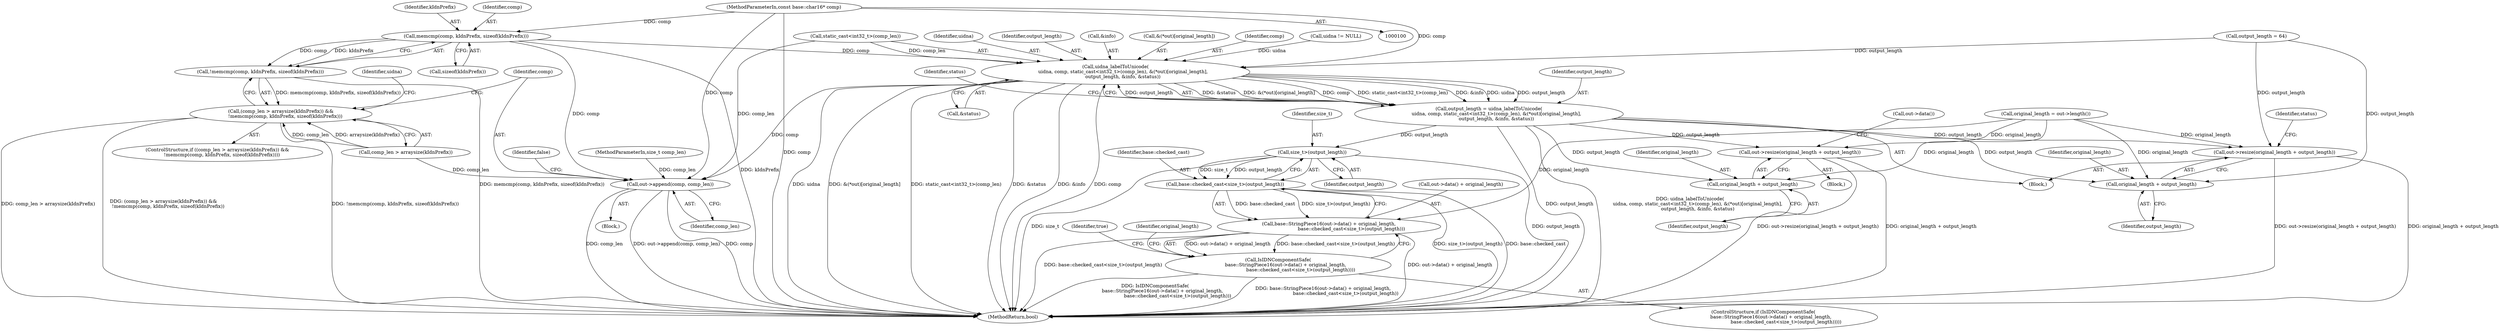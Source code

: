 digraph "0_Chrome_08cb718ba7c3961c1006176c9faba0a5841ec792_1@API" {
"1000123" [label="(Call,memcmp(comp, kIdnPrefix, sizeof(kIdnPrefix)))"];
"1000101" [label="(MethodParameterIn,const base::char16* comp)"];
"1000122" [label="(Call,!memcmp(comp, kIdnPrefix, sizeof(kIdnPrefix)))"];
"1000117" [label="(Call,(comp_len > arraysize(kIdnPrefix)) &&\n      !memcmp(comp, kIdnPrefix, sizeof(kIdnPrefix)))"];
"1000163" [label="(Call,uidna_labelToUnicode(\n          uidna, comp, static_cast<int32_t>(comp_len), &(*out)[original_length],\n          output_length, &info, &status))"];
"1000161" [label="(Call,output_length = uidna_labelToUnicode(\n          uidna, comp, static_cast<int32_t>(comp_len), &(*out)[original_length],\n          output_length, &info, &status))"];
"1000154" [label="(Call,out->resize(original_length + output_length))"];
"1000155" [label="(Call,original_length + output_length)"];
"1000198" [label="(Call,out->resize(original_length + output_length))"];
"1000199" [label="(Call,original_length + output_length)"];
"1000210" [label="(Call,size_t>(output_length))"];
"1000208" [label="(Call,base::checked_cast<size_t>(output_length))"];
"1000204" [label="(Call,base::StringPiece16(out->data() + original_length,\n                              base::checked_cast<size_t>(output_length)))"];
"1000203" [label="(Call,IsIDNComponentSafe(\n          base::StringPiece16(out->data() + original_length,\n                              base::checked_cast<size_t>(output_length))))"];
"1000217" [label="(Call,out->append(comp, comp_len))"];
"1000209" [label="(Identifier,base::checked_cast)"];
"1000116" [label="(ControlStructure,if ((comp_len > arraysize(kIdnPrefix)) &&\n      !memcmp(comp, kIdnPrefix, sizeof(kIdnPrefix))))"];
"1000204" [label="(Call,base::StringPiece16(out->data() + original_length,\n                              base::checked_cast<size_t>(output_length)))"];
"1000161" [label="(Call,output_length = uidna_labelToUnicode(\n          uidna, comp, static_cast<int32_t>(comp_len), &(*out)[original_length],\n          output_length, &info, &status))"];
"1000124" [label="(Identifier,comp)"];
"1000177" [label="(Call,&status)"];
"1000156" [label="(Identifier,original_length)"];
"1000218" [label="(Identifier,comp)"];
"1000200" [label="(Identifier,original_length)"];
"1000118" [label="(Call,comp_len > arraysize(kIdnPrefix))"];
"1000123" [label="(Call,memcmp(comp, kIdnPrefix, sizeof(kIdnPrefix)))"];
"1000210" [label="(Call,size_t>(output_length))"];
"1000203" [label="(Call,IsIDNComponentSafe(\n          base::StringPiece16(out->data() + original_length,\n                              base::checked_cast<size_t>(output_length))))"];
"1000125" [label="(Identifier,kIdnPrefix)"];
"1000166" [label="(Call,static_cast<int32_t>(comp_len))"];
"1000155" [label="(Call,original_length + output_length)"];
"1000212" [label="(Identifier,output_length)"];
"1000164" [label="(Identifier,uidna)"];
"1000174" [label="(Identifier,output_length)"];
"1000159" [label="(Identifier,status)"];
"1000198" [label="(Call,out->resize(original_length + output_length))"];
"1000140" [label="(Call,original_length = out->length())"];
"1000162" [label="(Identifier,output_length)"];
"1000219" [label="(Identifier,comp_len)"];
"1000211" [label="(Identifier,size_t)"];
"1000217" [label="(Call,out->append(comp, comp_len))"];
"1000214" [label="(Identifier,true)"];
"1000157" [label="(Identifier,output_length)"];
"1000197" [label="(Block,)"];
"1000126" [label="(Call,sizeof(kIdnPrefix))"];
"1000144" [label="(Call,output_length = 64)"];
"1000205" [label="(Call,out->data() + original_length)"];
"1000201" [label="(Identifier,output_length)"];
"1000117" [label="(Call,(comp_len > arraysize(kIdnPrefix)) &&\n      !memcmp(comp, kIdnPrefix, sizeof(kIdnPrefix)))"];
"1000101" [label="(MethodParameterIn,const base::char16* comp)"];
"1000221" [label="(Identifier,false)"];
"1000175" [label="(Call,&info)"];
"1000206" [label="(Call,out->data())"];
"1000163" [label="(Call,uidna_labelToUnicode(\n          uidna, comp, static_cast<int32_t>(comp_len), &(*out)[original_length],\n          output_length, &info, &status))"];
"1000153" [label="(Block,)"];
"1000102" [label="(MethodParameterIn,size_t comp_len)"];
"1000154" [label="(Call,out->resize(original_length + output_length))"];
"1000122" [label="(Call,!memcmp(comp, kIdnPrefix, sizeof(kIdnPrefix)))"];
"1000104" [label="(Block,)"];
"1000208" [label="(Call,base::checked_cast<size_t>(output_length))"];
"1000216" [label="(Identifier,original_length)"];
"1000181" [label="(Identifier,status)"];
"1000222" [label="(MethodReturn,bool)"];
"1000131" [label="(Identifier,uidna)"];
"1000202" [label="(ControlStructure,if (IsIDNComponentSafe(\n          base::StringPiece16(out->data() + original_length,\n                              base::checked_cast<size_t>(output_length)))))"];
"1000199" [label="(Call,original_length + output_length)"];
"1000169" [label="(Call,&(*out)[original_length])"];
"1000165" [label="(Identifier,comp)"];
"1000136" [label="(Call,uidna != NULL)"];
"1000123" -> "1000122"  [label="AST: "];
"1000123" -> "1000126"  [label="CFG: "];
"1000124" -> "1000123"  [label="AST: "];
"1000125" -> "1000123"  [label="AST: "];
"1000126" -> "1000123"  [label="AST: "];
"1000122" -> "1000123"  [label="CFG: "];
"1000123" -> "1000222"  [label="DDG: kIdnPrefix"];
"1000123" -> "1000122"  [label="DDG: comp"];
"1000123" -> "1000122"  [label="DDG: kIdnPrefix"];
"1000101" -> "1000123"  [label="DDG: comp"];
"1000123" -> "1000163"  [label="DDG: comp"];
"1000123" -> "1000217"  [label="DDG: comp"];
"1000101" -> "1000100"  [label="AST: "];
"1000101" -> "1000222"  [label="DDG: comp"];
"1000101" -> "1000163"  [label="DDG: comp"];
"1000101" -> "1000217"  [label="DDG: comp"];
"1000122" -> "1000117"  [label="AST: "];
"1000117" -> "1000122"  [label="CFG: "];
"1000122" -> "1000222"  [label="DDG: memcmp(comp, kIdnPrefix, sizeof(kIdnPrefix))"];
"1000122" -> "1000117"  [label="DDG: memcmp(comp, kIdnPrefix, sizeof(kIdnPrefix))"];
"1000117" -> "1000116"  [label="AST: "];
"1000117" -> "1000118"  [label="CFG: "];
"1000118" -> "1000117"  [label="AST: "];
"1000131" -> "1000117"  [label="CFG: "];
"1000218" -> "1000117"  [label="CFG: "];
"1000117" -> "1000222"  [label="DDG: comp_len > arraysize(kIdnPrefix)"];
"1000117" -> "1000222"  [label="DDG: (comp_len > arraysize(kIdnPrefix)) &&\n      !memcmp(comp, kIdnPrefix, sizeof(kIdnPrefix))"];
"1000117" -> "1000222"  [label="DDG: !memcmp(comp, kIdnPrefix, sizeof(kIdnPrefix))"];
"1000118" -> "1000117"  [label="DDG: comp_len"];
"1000118" -> "1000117"  [label="DDG: arraysize(kIdnPrefix)"];
"1000163" -> "1000161"  [label="AST: "];
"1000163" -> "1000177"  [label="CFG: "];
"1000164" -> "1000163"  [label="AST: "];
"1000165" -> "1000163"  [label="AST: "];
"1000166" -> "1000163"  [label="AST: "];
"1000169" -> "1000163"  [label="AST: "];
"1000174" -> "1000163"  [label="AST: "];
"1000175" -> "1000163"  [label="AST: "];
"1000177" -> "1000163"  [label="AST: "];
"1000161" -> "1000163"  [label="CFG: "];
"1000163" -> "1000222"  [label="DDG: uidna"];
"1000163" -> "1000222"  [label="DDG: &(*out)[original_length]"];
"1000163" -> "1000222"  [label="DDG: static_cast<int32_t>(comp_len)"];
"1000163" -> "1000222"  [label="DDG: &status"];
"1000163" -> "1000222"  [label="DDG: &info"];
"1000163" -> "1000222"  [label="DDG: comp"];
"1000163" -> "1000161"  [label="DDG: &status"];
"1000163" -> "1000161"  [label="DDG: &(*out)[original_length]"];
"1000163" -> "1000161"  [label="DDG: comp"];
"1000163" -> "1000161"  [label="DDG: static_cast<int32_t>(comp_len)"];
"1000163" -> "1000161"  [label="DDG: &info"];
"1000163" -> "1000161"  [label="DDG: uidna"];
"1000163" -> "1000161"  [label="DDG: output_length"];
"1000136" -> "1000163"  [label="DDG: uidna"];
"1000166" -> "1000163"  [label="DDG: comp_len"];
"1000144" -> "1000163"  [label="DDG: output_length"];
"1000161" -> "1000163"  [label="DDG: output_length"];
"1000163" -> "1000217"  [label="DDG: comp"];
"1000161" -> "1000153"  [label="AST: "];
"1000162" -> "1000161"  [label="AST: "];
"1000181" -> "1000161"  [label="CFG: "];
"1000161" -> "1000222"  [label="DDG: uidna_labelToUnicode(\n          uidna, comp, static_cast<int32_t>(comp_len), &(*out)[original_length],\n          output_length, &info, &status)"];
"1000161" -> "1000222"  [label="DDG: output_length"];
"1000161" -> "1000154"  [label="DDG: output_length"];
"1000161" -> "1000155"  [label="DDG: output_length"];
"1000161" -> "1000198"  [label="DDG: output_length"];
"1000161" -> "1000199"  [label="DDG: output_length"];
"1000161" -> "1000210"  [label="DDG: output_length"];
"1000154" -> "1000153"  [label="AST: "];
"1000154" -> "1000155"  [label="CFG: "];
"1000155" -> "1000154"  [label="AST: "];
"1000159" -> "1000154"  [label="CFG: "];
"1000154" -> "1000222"  [label="DDG: original_length + output_length"];
"1000154" -> "1000222"  [label="DDG: out->resize(original_length + output_length)"];
"1000140" -> "1000154"  [label="DDG: original_length"];
"1000144" -> "1000154"  [label="DDG: output_length"];
"1000155" -> "1000157"  [label="CFG: "];
"1000156" -> "1000155"  [label="AST: "];
"1000157" -> "1000155"  [label="AST: "];
"1000140" -> "1000155"  [label="DDG: original_length"];
"1000144" -> "1000155"  [label="DDG: output_length"];
"1000198" -> "1000197"  [label="AST: "];
"1000198" -> "1000199"  [label="CFG: "];
"1000199" -> "1000198"  [label="AST: "];
"1000206" -> "1000198"  [label="CFG: "];
"1000198" -> "1000222"  [label="DDG: original_length + output_length"];
"1000198" -> "1000222"  [label="DDG: out->resize(original_length + output_length)"];
"1000140" -> "1000198"  [label="DDG: original_length"];
"1000199" -> "1000201"  [label="CFG: "];
"1000200" -> "1000199"  [label="AST: "];
"1000201" -> "1000199"  [label="AST: "];
"1000140" -> "1000199"  [label="DDG: original_length"];
"1000210" -> "1000208"  [label="AST: "];
"1000210" -> "1000212"  [label="CFG: "];
"1000211" -> "1000210"  [label="AST: "];
"1000212" -> "1000210"  [label="AST: "];
"1000208" -> "1000210"  [label="CFG: "];
"1000210" -> "1000222"  [label="DDG: output_length"];
"1000210" -> "1000222"  [label="DDG: size_t"];
"1000210" -> "1000208"  [label="DDG: size_t"];
"1000210" -> "1000208"  [label="DDG: output_length"];
"1000208" -> "1000204"  [label="AST: "];
"1000209" -> "1000208"  [label="AST: "];
"1000204" -> "1000208"  [label="CFG: "];
"1000208" -> "1000222"  [label="DDG: size_t>(output_length)"];
"1000208" -> "1000222"  [label="DDG: base::checked_cast"];
"1000208" -> "1000204"  [label="DDG: base::checked_cast"];
"1000208" -> "1000204"  [label="DDG: size_t>(output_length)"];
"1000204" -> "1000203"  [label="AST: "];
"1000205" -> "1000204"  [label="AST: "];
"1000203" -> "1000204"  [label="CFG: "];
"1000204" -> "1000222"  [label="DDG: out->data() + original_length"];
"1000204" -> "1000222"  [label="DDG: base::checked_cast<size_t>(output_length)"];
"1000204" -> "1000203"  [label="DDG: out->data() + original_length"];
"1000204" -> "1000203"  [label="DDG: base::checked_cast<size_t>(output_length)"];
"1000140" -> "1000204"  [label="DDG: original_length"];
"1000203" -> "1000202"  [label="AST: "];
"1000214" -> "1000203"  [label="CFG: "];
"1000216" -> "1000203"  [label="CFG: "];
"1000203" -> "1000222"  [label="DDG: IsIDNComponentSafe(\n          base::StringPiece16(out->data() + original_length,\n                              base::checked_cast<size_t>(output_length)))"];
"1000203" -> "1000222"  [label="DDG: base::StringPiece16(out->data() + original_length,\n                              base::checked_cast<size_t>(output_length))"];
"1000217" -> "1000104"  [label="AST: "];
"1000217" -> "1000219"  [label="CFG: "];
"1000218" -> "1000217"  [label="AST: "];
"1000219" -> "1000217"  [label="AST: "];
"1000221" -> "1000217"  [label="CFG: "];
"1000217" -> "1000222"  [label="DDG: comp_len"];
"1000217" -> "1000222"  [label="DDG: out->append(comp, comp_len)"];
"1000217" -> "1000222"  [label="DDG: comp"];
"1000166" -> "1000217"  [label="DDG: comp_len"];
"1000118" -> "1000217"  [label="DDG: comp_len"];
"1000102" -> "1000217"  [label="DDG: comp_len"];
}
